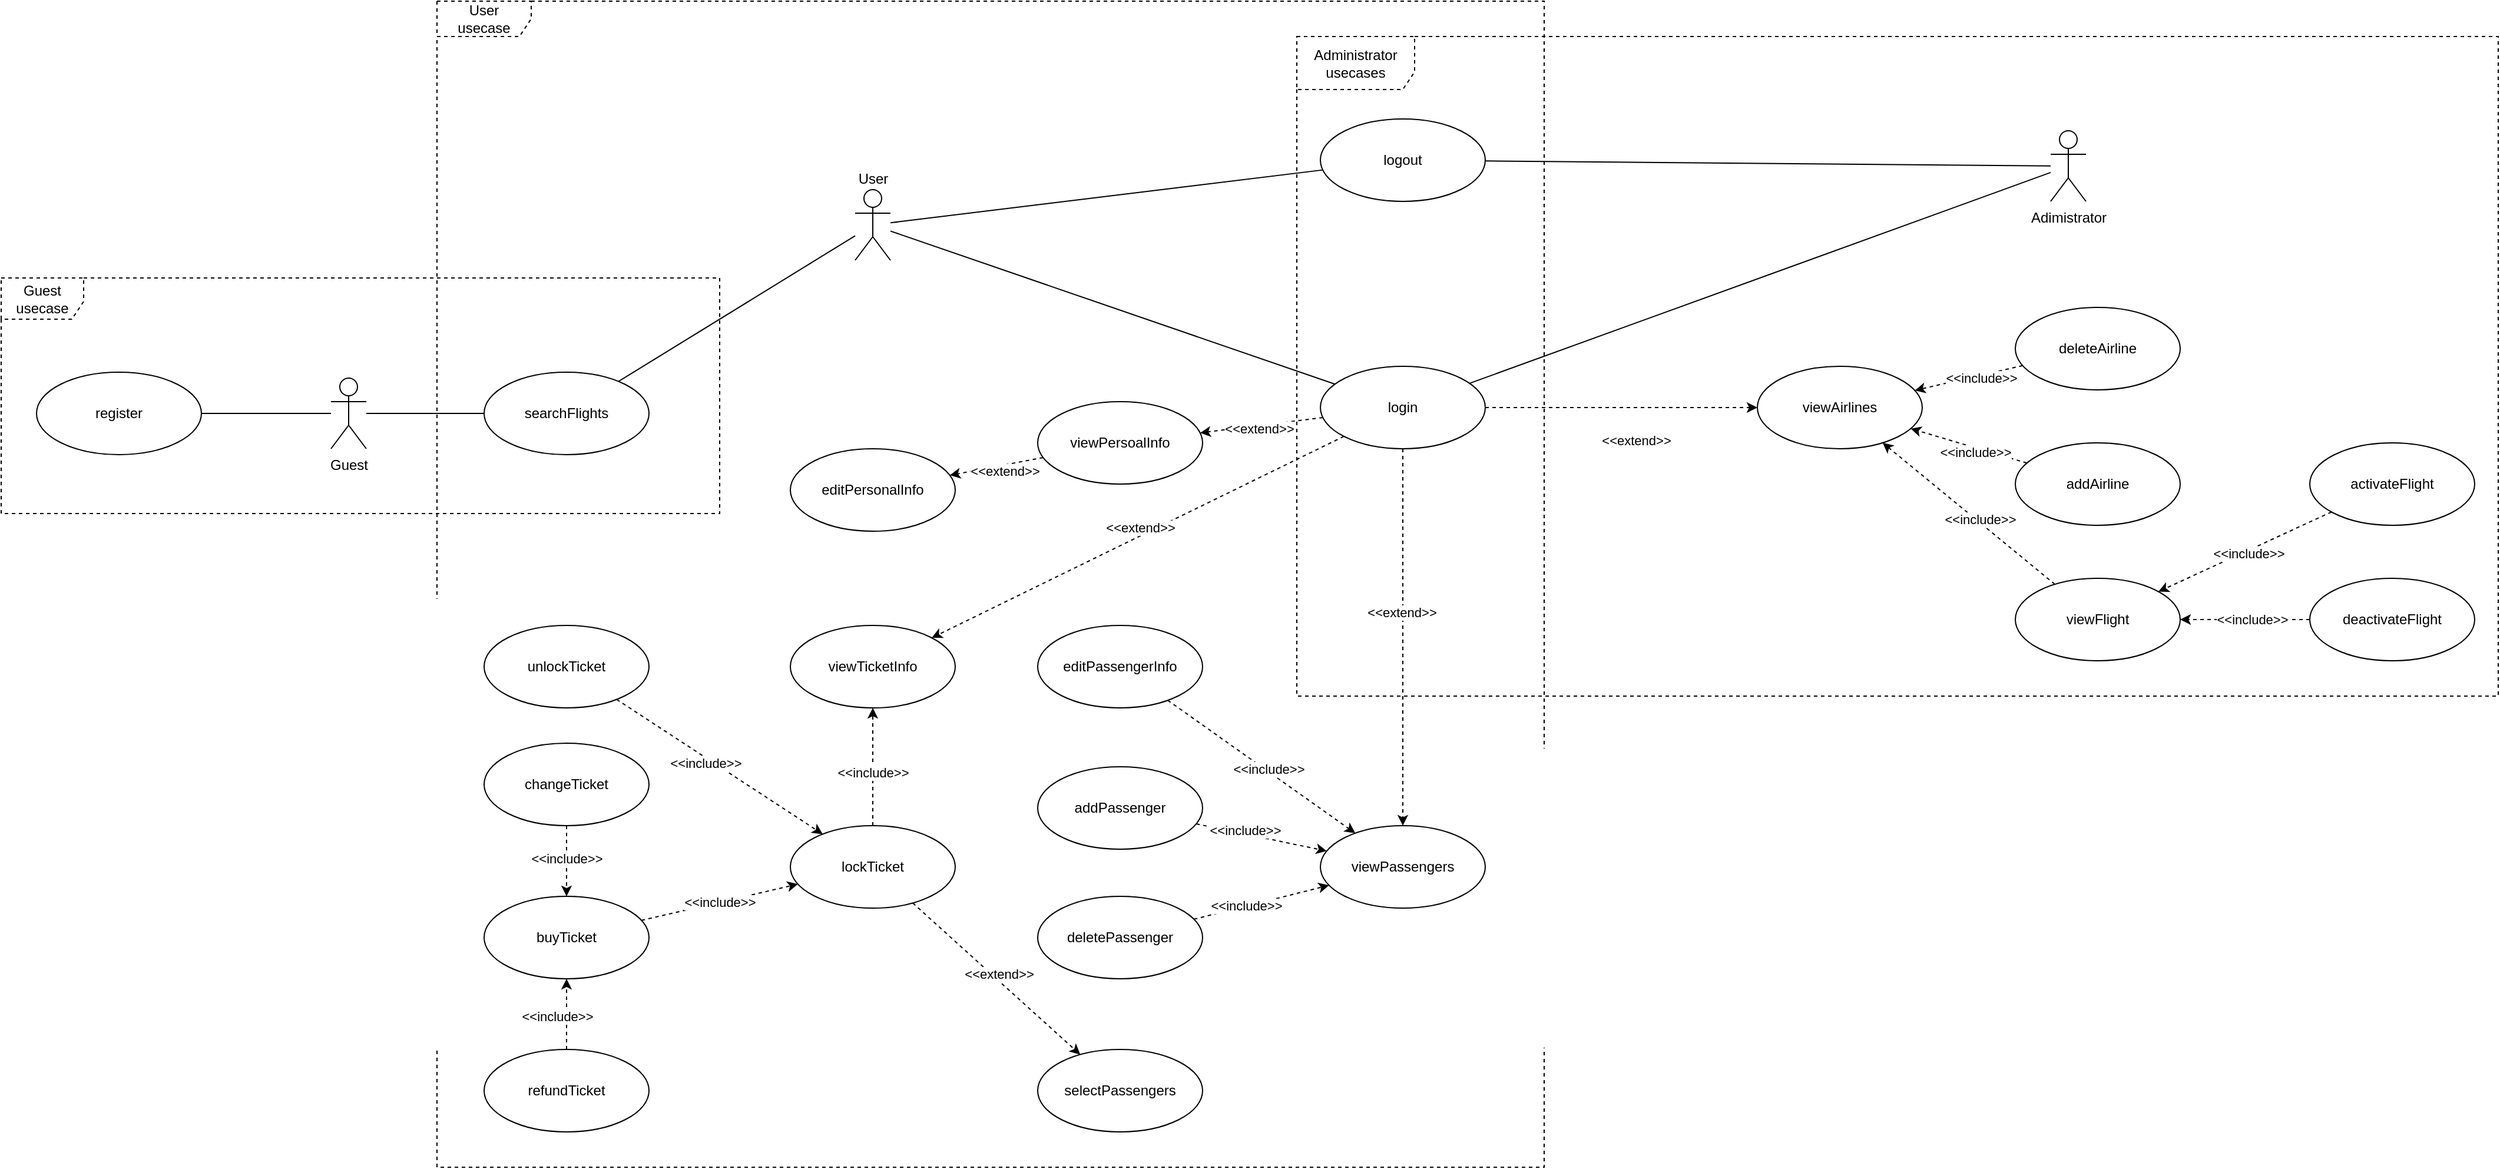 <mxfile version="25.0.1">
  <diagram name="第 1 页" id="U6ugsORYYTK_g8bAxTWX">
    <mxGraphModel dx="2901" dy="1098" grid="1" gridSize="10" guides="1" tooltips="1" connect="1" arrows="1" fold="1" page="1" pageScale="1" pageWidth="827" pageHeight="1169" math="0" shadow="0">
      <root>
        <mxCell id="0" />
        <mxCell id="1" parent="0" />
        <mxCell id="lJgAejIqsIgZXE1I_HSA-28" style="rounded=0;orthogonalLoop=1;jettySize=auto;html=1;endArrow=none;endFill=0;" parent="1" source="lJgAejIqsIgZXE1I_HSA-1" target="lJgAejIqsIgZXE1I_HSA-2" edge="1">
          <mxGeometry relative="1" as="geometry" />
        </mxCell>
        <mxCell id="lJgAejIqsIgZXE1I_HSA-29" style="rounded=0;orthogonalLoop=1;jettySize=auto;html=1;endArrow=none;endFill=0;" parent="1" source="lJgAejIqsIgZXE1I_HSA-1" target="lJgAejIqsIgZXE1I_HSA-3" edge="1">
          <mxGeometry relative="1" as="geometry" />
        </mxCell>
        <mxCell id="lJgAejIqsIgZXE1I_HSA-1" value="Guest" style="shape=umlActor;verticalLabelPosition=bottom;verticalAlign=top;html=1;" parent="1" vertex="1">
          <mxGeometry x="30" y="850" width="30" height="60" as="geometry" />
        </mxCell>
        <mxCell id="lJgAejIqsIgZXE1I_HSA-2" value="searchFlights" style="ellipse;whiteSpace=wrap;html=1;" parent="1" vertex="1">
          <mxGeometry x="160" y="845" width="140" height="70" as="geometry" />
        </mxCell>
        <mxCell id="lJgAejIqsIgZXE1I_HSA-3" value="register" style="ellipse;whiteSpace=wrap;html=1;" parent="1" vertex="1">
          <mxGeometry x="-220" y="845" width="140" height="70" as="geometry" />
        </mxCell>
        <mxCell id="lJgAejIqsIgZXE1I_HSA-4" value="lo&lt;span style=&quot;background-color: initial;&quot;&gt;gin&lt;/span&gt;" style="ellipse;whiteSpace=wrap;html=1;" parent="1" vertex="1">
          <mxGeometry x="870" y="840" width="140" height="70" as="geometry" />
        </mxCell>
        <mxCell id="lJgAejIqsIgZXE1I_HSA-5" value="logout" style="ellipse;whiteSpace=wrap;html=1;" parent="1" vertex="1">
          <mxGeometry x="870" y="630" width="140" height="70" as="geometry" />
        </mxCell>
        <mxCell id="lJgAejIqsIgZXE1I_HSA-31" style="edgeStyle=none;rounded=0;orthogonalLoop=1;jettySize=auto;html=1;endArrow=none;endFill=0;" parent="1" source="lJgAejIqsIgZXE1I_HSA-6" target="lJgAejIqsIgZXE1I_HSA-5" edge="1">
          <mxGeometry relative="1" as="geometry" />
        </mxCell>
        <mxCell id="lJgAejIqsIgZXE1I_HSA-86" style="edgeStyle=none;rounded=0;orthogonalLoop=1;jettySize=auto;html=1;endArrow=none;endFill=0;" parent="1" source="lJgAejIqsIgZXE1I_HSA-6" target="lJgAejIqsIgZXE1I_HSA-4" edge="1">
          <mxGeometry relative="1" as="geometry" />
        </mxCell>
        <mxCell id="lJgAejIqsIgZXE1I_HSA-6" value="User" style="shape=umlActor;verticalLabelPosition=top;verticalAlign=bottom;html=1;labelPosition=center;align=center;" parent="1" vertex="1">
          <mxGeometry x="475" y="690" width="30" height="60" as="geometry" />
        </mxCell>
        <mxCell id="lJgAejIqsIgZXE1I_HSA-33" style="edgeStyle=none;rounded=0;orthogonalLoop=1;jettySize=auto;html=1;endArrow=none;endFill=0;" parent="1" source="lJgAejIqsIgZXE1I_HSA-7" target="lJgAejIqsIgZXE1I_HSA-5" edge="1">
          <mxGeometry relative="1" as="geometry" />
        </mxCell>
        <mxCell id="lJgAejIqsIgZXE1I_HSA-7" value="Adimistrator" style="shape=umlActor;verticalLabelPosition=bottom;verticalAlign=top;html=1;" parent="1" vertex="1">
          <mxGeometry x="1490" y="640" width="30" height="60" as="geometry" />
        </mxCell>
        <mxCell id="lJgAejIqsIgZXE1I_HSA-41" style="edgeStyle=none;rounded=0;orthogonalLoop=1;jettySize=auto;html=1;dashed=1;" parent="1" source="lJgAejIqsIgZXE1I_HSA-8" target="lJgAejIqsIgZXE1I_HSA-9" edge="1">
          <mxGeometry relative="1" as="geometry" />
        </mxCell>
        <mxCell id="lJgAejIqsIgZXE1I_HSA-42" value="&amp;lt;&amp;lt;extend&amp;gt;&amp;gt;" style="edgeLabel;html=1;align=center;verticalAlign=middle;resizable=0;points=[];" parent="lJgAejIqsIgZXE1I_HSA-41" vertex="1" connectable="0">
          <mxGeometry x="0.237" y="-1" relative="1" as="geometry">
            <mxPoint x="16" y="3" as="offset" />
          </mxGeometry>
        </mxCell>
        <mxCell id="lJgAejIqsIgZXE1I_HSA-8" value="viewPersoalInfo" style="ellipse;whiteSpace=wrap;html=1;" parent="1" vertex="1">
          <mxGeometry x="630" y="870" width="140" height="70" as="geometry" />
        </mxCell>
        <mxCell id="lJgAejIqsIgZXE1I_HSA-9" value="editPersonalInfo" style="ellipse;whiteSpace=wrap;html=1;" parent="1" vertex="1">
          <mxGeometry x="420" y="910" width="140" height="70" as="geometry" />
        </mxCell>
        <mxCell id="lJgAejIqsIgZXE1I_HSA-43" style="edgeStyle=none;rounded=0;orthogonalLoop=1;jettySize=auto;html=1;dashed=1;" parent="1" source="lJgAejIqsIgZXE1I_HSA-11" target="lJgAejIqsIgZXE1I_HSA-10" edge="1">
          <mxGeometry relative="1" as="geometry" />
        </mxCell>
        <mxCell id="lJgAejIqsIgZXE1I_HSA-44" value="&amp;lt;&amp;lt;include&amp;gt;&amp;gt;" style="edgeLabel;html=1;align=center;verticalAlign=middle;resizable=0;points=[];" parent="lJgAejIqsIgZXE1I_HSA-43" vertex="1" connectable="0">
          <mxGeometry x="-0.093" y="1" relative="1" as="geometry">
            <mxPoint x="-9" y="-4" as="offset" />
          </mxGeometry>
        </mxCell>
        <mxCell id="lJgAejIqsIgZXE1I_HSA-88" style="edgeStyle=none;rounded=0;orthogonalLoop=1;jettySize=auto;html=1;dashed=1;" parent="1" source="lJgAejIqsIgZXE1I_HSA-4" target="lJgAejIqsIgZXE1I_HSA-10" edge="1">
          <mxGeometry relative="1" as="geometry" />
        </mxCell>
        <mxCell id="_xDevxnq1twIwgE-lpk3-6" value="&amp;lt;&amp;lt;extend&amp;gt;&amp;gt;" style="edgeLabel;html=1;align=center;verticalAlign=middle;resizable=0;points=[];" vertex="1" connectable="0" parent="lJgAejIqsIgZXE1I_HSA-88">
          <mxGeometry x="-0.134" y="-1" relative="1" as="geometry">
            <mxPoint as="offset" />
          </mxGeometry>
        </mxCell>
        <mxCell id="lJgAejIqsIgZXE1I_HSA-10" value="viewPassengers" style="ellipse;whiteSpace=wrap;html=1;" parent="1" vertex="1">
          <mxGeometry x="870" y="1230" width="140" height="70" as="geometry" />
        </mxCell>
        <mxCell id="lJgAejIqsIgZXE1I_HSA-11" value="addPassenger" style="ellipse;whiteSpace=wrap;html=1;" parent="1" vertex="1">
          <mxGeometry x="630" y="1180" width="140" height="70" as="geometry" />
        </mxCell>
        <mxCell id="lJgAejIqsIgZXE1I_HSA-12" value="editPassengerInfo" style="ellipse;whiteSpace=wrap;html=1;" parent="1" vertex="1">
          <mxGeometry x="630" y="1060" width="140" height="70" as="geometry" />
        </mxCell>
        <mxCell id="lJgAejIqsIgZXE1I_HSA-79" style="edgeStyle=none;rounded=0;orthogonalLoop=1;jettySize=auto;html=1;dashed=1;" parent="1" source="lJgAejIqsIgZXE1I_HSA-14" target="lJgAejIqsIgZXE1I_HSA-19" edge="1">
          <mxGeometry relative="1" as="geometry" />
        </mxCell>
        <mxCell id="lJgAejIqsIgZXE1I_HSA-80" value="&amp;lt;&amp;lt;include&amp;gt;&amp;gt;" style="edgeLabel;html=1;align=center;verticalAlign=middle;resizable=0;points=[];" parent="lJgAejIqsIgZXE1I_HSA-79" vertex="1" connectable="0">
          <mxGeometry x="-0.1" relative="1" as="geometry">
            <mxPoint as="offset" />
          </mxGeometry>
        </mxCell>
        <mxCell id="lJgAejIqsIgZXE1I_HSA-14" value="lockTicket" style="ellipse;whiteSpace=wrap;html=1;" parent="1" vertex="1">
          <mxGeometry x="420" y="1230" width="140" height="70" as="geometry" />
        </mxCell>
        <mxCell id="lJgAejIqsIgZXE1I_HSA-15" value="selectPassengers" style="ellipse;whiteSpace=wrap;html=1;" parent="1" vertex="1">
          <mxGeometry x="630" y="1420" width="140" height="70" as="geometry" />
        </mxCell>
        <mxCell id="lJgAejIqsIgZXE1I_HSA-50" style="edgeStyle=none;rounded=0;orthogonalLoop=1;jettySize=auto;html=1;dashed=1;" parent="1" source="lJgAejIqsIgZXE1I_HSA-16" target="lJgAejIqsIgZXE1I_HSA-14" edge="1">
          <mxGeometry relative="1" as="geometry" />
        </mxCell>
        <mxCell id="lJgAejIqsIgZXE1I_HSA-51" value="&amp;lt;&amp;lt;include&amp;gt;&amp;gt;" style="edgeLabel;html=1;align=center;verticalAlign=middle;resizable=0;points=[];" parent="lJgAejIqsIgZXE1I_HSA-50" vertex="1" connectable="0">
          <mxGeometry relative="1" as="geometry">
            <mxPoint as="offset" />
          </mxGeometry>
        </mxCell>
        <mxCell id="lJgAejIqsIgZXE1I_HSA-16" value="buyTicket" style="ellipse;whiteSpace=wrap;html=1;" parent="1" vertex="1">
          <mxGeometry x="160" y="1290" width="140" height="70" as="geometry" />
        </mxCell>
        <mxCell id="5coNUoSPgsGGbQBVyEhI-16" style="edgeStyle=none;rounded=0;orthogonalLoop=1;jettySize=auto;html=1;dashed=1;" parent="1" source="lJgAejIqsIgZXE1I_HSA-17" target="lJgAejIqsIgZXE1I_HSA-16" edge="1">
          <mxGeometry relative="1" as="geometry" />
        </mxCell>
        <mxCell id="5coNUoSPgsGGbQBVyEhI-18" value="&amp;lt;&amp;lt;include&amp;gt;&amp;gt;" style="edgeLabel;html=1;align=center;verticalAlign=middle;resizable=0;points=[];" parent="5coNUoSPgsGGbQBVyEhI-16" vertex="1" connectable="0">
          <mxGeometry x="-0.014" y="-2" relative="1" as="geometry">
            <mxPoint x="-10" y="1" as="offset" />
          </mxGeometry>
        </mxCell>
        <mxCell id="lJgAejIqsIgZXE1I_HSA-17" value="refundTicket" style="ellipse;whiteSpace=wrap;html=1;" parent="1" vertex="1">
          <mxGeometry x="160" y="1420" width="140" height="70" as="geometry" />
        </mxCell>
        <mxCell id="lJgAejIqsIgZXE1I_HSA-18" value="changeTicket" style="ellipse;whiteSpace=wrap;html=1;" parent="1" vertex="1">
          <mxGeometry x="160" y="1160" width="140" height="70" as="geometry" />
        </mxCell>
        <mxCell id="lJgAejIqsIgZXE1I_HSA-81" style="edgeStyle=none;rounded=0;orthogonalLoop=1;jettySize=auto;html=1;dashed=1;" parent="1" source="lJgAejIqsIgZXE1I_HSA-4" target="lJgAejIqsIgZXE1I_HSA-19" edge="1">
          <mxGeometry relative="1" as="geometry" />
        </mxCell>
        <mxCell id="lJgAejIqsIgZXE1I_HSA-82" value="&amp;lt;&amp;lt;extend&amp;gt;&amp;gt;" style="edgeLabel;html=1;align=center;verticalAlign=middle;resizable=0;points=[];" parent="lJgAejIqsIgZXE1I_HSA-81" vertex="1" connectable="0">
          <mxGeometry x="-0.333" y="1" relative="1" as="geometry">
            <mxPoint x="-57" y="19" as="offset" />
          </mxGeometry>
        </mxCell>
        <mxCell id="lJgAejIqsIgZXE1I_HSA-19" value="viewTicketInfo" style="ellipse;whiteSpace=wrap;html=1;" parent="1" vertex="1">
          <mxGeometry x="420" y="1060" width="140" height="70" as="geometry" />
        </mxCell>
        <mxCell id="lJgAejIqsIgZXE1I_HSA-21" value="addAirline" style="ellipse;whiteSpace=wrap;html=1;" parent="1" vertex="1">
          <mxGeometry x="1460" y="905" width="140" height="70" as="geometry" />
        </mxCell>
        <mxCell id="lJgAejIqsIgZXE1I_HSA-66" style="edgeStyle=none;rounded=0;orthogonalLoop=1;jettySize=auto;html=1;dashed=1;" parent="1" source="lJgAejIqsIgZXE1I_HSA-64" target="lJgAejIqsIgZXE1I_HSA-22" edge="1">
          <mxGeometry relative="1" as="geometry" />
        </mxCell>
        <mxCell id="lJgAejIqsIgZXE1I_HSA-70" value="&amp;lt;&amp;lt;include&amp;gt;&amp;gt;" style="edgeLabel;html=1;align=center;verticalAlign=middle;resizable=0;points=[];" parent="lJgAejIqsIgZXE1I_HSA-66" vertex="1" connectable="0">
          <mxGeometry x="-0.154" y="-2" relative="1" as="geometry">
            <mxPoint x="-3" y="-3" as="offset" />
          </mxGeometry>
        </mxCell>
        <mxCell id="lJgAejIqsIgZXE1I_HSA-97" style="edgeStyle=none;rounded=0;orthogonalLoop=1;jettySize=auto;html=1;dashed=1;" parent="1" source="lJgAejIqsIgZXE1I_HSA-4" target="lJgAejIqsIgZXE1I_HSA-22" edge="1">
          <mxGeometry relative="1" as="geometry" />
        </mxCell>
        <mxCell id="lJgAejIqsIgZXE1I_HSA-104" value="&amp;lt;&amp;lt;extend&amp;gt;&amp;gt;" style="edgeLabel;html=1;align=center;verticalAlign=middle;resizable=0;points=[];" parent="lJgAejIqsIgZXE1I_HSA-97" vertex="1" connectable="0">
          <mxGeometry x="-0.154" relative="1" as="geometry">
            <mxPoint x="30" y="28" as="offset" />
          </mxGeometry>
        </mxCell>
        <mxCell id="lJgAejIqsIgZXE1I_HSA-22" value="viewAirlines" style="ellipse;whiteSpace=wrap;html=1;" parent="1" vertex="1">
          <mxGeometry x="1241" y="840" width="140" height="70" as="geometry" />
        </mxCell>
        <mxCell id="lJgAejIqsIgZXE1I_HSA-23" value="activateFlight" style="ellipse;whiteSpace=wrap;html=1;" parent="1" vertex="1">
          <mxGeometry x="1710" y="905" width="140" height="70" as="geometry" />
        </mxCell>
        <mxCell id="lJgAejIqsIgZXE1I_HSA-24" value="deactivateFlight" style="ellipse;whiteSpace=wrap;html=1;" parent="1" vertex="1">
          <mxGeometry x="1710" y="1020" width="140" height="70" as="geometry" />
        </mxCell>
        <mxCell id="lJgAejIqsIgZXE1I_HSA-25" value="deleteAirline" style="ellipse;whiteSpace=wrap;html=1;" parent="1" vertex="1">
          <mxGeometry x="1460" y="790" width="140" height="70" as="geometry" />
        </mxCell>
        <mxCell id="lJgAejIqsIgZXE1I_HSA-35" style="edgeStyle=none;rounded=0;orthogonalLoop=1;jettySize=auto;html=1;endArrow=none;endFill=0;" parent="1" source="lJgAejIqsIgZXE1I_HSA-6" target="lJgAejIqsIgZXE1I_HSA-2" edge="1">
          <mxGeometry relative="1" as="geometry" />
        </mxCell>
        <mxCell id="lJgAejIqsIgZXE1I_HSA-45" style="edgeStyle=none;rounded=0;orthogonalLoop=1;jettySize=auto;html=1;dashed=1;" parent="1" source="lJgAejIqsIgZXE1I_HSA-12" target="lJgAejIqsIgZXE1I_HSA-10" edge="1">
          <mxGeometry relative="1" as="geometry" />
        </mxCell>
        <mxCell id="lJgAejIqsIgZXE1I_HSA-46" value="&amp;lt;&amp;lt;include&amp;gt;&amp;gt;" style="edgeLabel;html=1;align=center;verticalAlign=middle;resizable=0;points=[];" parent="lJgAejIqsIgZXE1I_HSA-45" vertex="1" connectable="0">
          <mxGeometry x="0.068" y="-2" relative="1" as="geometry">
            <mxPoint x="2" y="-4" as="offset" />
          </mxGeometry>
        </mxCell>
        <mxCell id="lJgAejIqsIgZXE1I_HSA-48" style="edgeStyle=none;rounded=0;orthogonalLoop=1;jettySize=auto;html=1;dashed=1;" parent="1" source="lJgAejIqsIgZXE1I_HSA-14" target="lJgAejIqsIgZXE1I_HSA-15" edge="1">
          <mxGeometry relative="1" as="geometry" />
        </mxCell>
        <mxCell id="lJgAejIqsIgZXE1I_HSA-49" value="&amp;lt;&amp;lt;extend&amp;gt;&amp;gt;" style="edgeLabel;html=1;align=center;verticalAlign=middle;resizable=0;points=[];" parent="lJgAejIqsIgZXE1I_HSA-48" vertex="1" connectable="0">
          <mxGeometry x="-0.098" y="3" relative="1" as="geometry">
            <mxPoint x="7" y="4" as="offset" />
          </mxGeometry>
        </mxCell>
        <mxCell id="lJgAejIqsIgZXE1I_HSA-57" style="edgeStyle=none;rounded=0;orthogonalLoop=1;jettySize=auto;html=1;dashed=1;" parent="1" source="lJgAejIqsIgZXE1I_HSA-21" target="lJgAejIqsIgZXE1I_HSA-22" edge="1">
          <mxGeometry relative="1" as="geometry" />
        </mxCell>
        <mxCell id="lJgAejIqsIgZXE1I_HSA-69" value="&amp;lt;&amp;lt;include&amp;gt;&amp;gt;" style="edgeLabel;html=1;align=center;verticalAlign=middle;resizable=0;points=[];" parent="lJgAejIqsIgZXE1I_HSA-57" vertex="1" connectable="0">
          <mxGeometry x="-0.071" y="3" relative="1" as="geometry">
            <mxPoint x="3" y="1" as="offset" />
          </mxGeometry>
        </mxCell>
        <mxCell id="lJgAejIqsIgZXE1I_HSA-64" value="viewFlight" style="ellipse;whiteSpace=wrap;html=1;" parent="1" vertex="1">
          <mxGeometry x="1460" y="1020" width="140" height="70" as="geometry" />
        </mxCell>
        <mxCell id="lJgAejIqsIgZXE1I_HSA-75" style="edgeStyle=none;rounded=0;orthogonalLoop=1;jettySize=auto;html=1;dashed=1;" parent="1" source="lJgAejIqsIgZXE1I_HSA-23" target="lJgAejIqsIgZXE1I_HSA-64" edge="1">
          <mxGeometry relative="1" as="geometry" />
        </mxCell>
        <mxCell id="lJgAejIqsIgZXE1I_HSA-77" value="&amp;lt;&amp;lt;include&amp;gt;&amp;gt;" style="edgeLabel;html=1;align=center;verticalAlign=middle;resizable=0;points=[];" parent="lJgAejIqsIgZXE1I_HSA-75" vertex="1" connectable="0">
          <mxGeometry x="0.043" y="1" relative="1" as="geometry">
            <mxPoint x="6" y="-1" as="offset" />
          </mxGeometry>
        </mxCell>
        <mxCell id="lJgAejIqsIgZXE1I_HSA-87" style="edgeStyle=none;rounded=0;orthogonalLoop=1;jettySize=auto;html=1;dashed=1;" parent="1" source="lJgAejIqsIgZXE1I_HSA-4" target="lJgAejIqsIgZXE1I_HSA-8" edge="1">
          <mxGeometry relative="1" as="geometry" />
        </mxCell>
        <mxCell id="_xDevxnq1twIwgE-lpk3-5" value="&amp;lt;&amp;lt;extend&amp;gt;&amp;gt;" style="edgeLabel;html=1;align=center;verticalAlign=middle;resizable=0;points=[];" vertex="1" connectable="0" parent="lJgAejIqsIgZXE1I_HSA-87">
          <mxGeometry x="0.024" y="3" relative="1" as="geometry">
            <mxPoint x="-1" as="offset" />
          </mxGeometry>
        </mxCell>
        <mxCell id="lJgAejIqsIgZXE1I_HSA-96" style="edgeStyle=none;rounded=0;orthogonalLoop=1;jettySize=auto;html=1;endArrow=none;endFill=0;" parent="1" source="lJgAejIqsIgZXE1I_HSA-7" target="lJgAejIqsIgZXE1I_HSA-4" edge="1">
          <mxGeometry relative="1" as="geometry" />
        </mxCell>
        <mxCell id="5coNUoSPgsGGbQBVyEhI-11" style="edgeStyle=none;rounded=0;orthogonalLoop=1;jettySize=auto;html=1;dashed=1;" parent="1" source="lJgAejIqsIgZXE1I_HSA-24" target="lJgAejIqsIgZXE1I_HSA-64" edge="1">
          <mxGeometry relative="1" as="geometry" />
        </mxCell>
        <mxCell id="5coNUoSPgsGGbQBVyEhI-12" value="&amp;lt;&amp;lt;include&amp;gt;&amp;gt;" style="edgeLabel;html=1;align=center;verticalAlign=middle;resizable=0;points=[];" parent="5coNUoSPgsGGbQBVyEhI-11" vertex="1" connectable="0">
          <mxGeometry x="0.136" y="1" relative="1" as="geometry">
            <mxPoint x="13" y="-1" as="offset" />
          </mxGeometry>
        </mxCell>
        <mxCell id="5coNUoSPgsGGbQBVyEhI-15" style="edgeStyle=none;rounded=0;orthogonalLoop=1;jettySize=auto;html=1;dashed=1;" parent="1" source="lJgAejIqsIgZXE1I_HSA-18" target="lJgAejIqsIgZXE1I_HSA-16" edge="1">
          <mxGeometry relative="1" as="geometry" />
        </mxCell>
        <mxCell id="5coNUoSPgsGGbQBVyEhI-17" value="&amp;lt;&amp;lt;include&amp;gt;&amp;gt;" style="edgeLabel;html=1;align=center;verticalAlign=middle;resizable=0;points=[];" parent="5coNUoSPgsGGbQBVyEhI-15" vertex="1" connectable="0">
          <mxGeometry x="-0.069" relative="1" as="geometry">
            <mxPoint as="offset" />
          </mxGeometry>
        </mxCell>
        <mxCell id="5coNUoSPgsGGbQBVyEhI-21" value="deletePassenger" style="ellipse;whiteSpace=wrap;html=1;" parent="1" vertex="1">
          <mxGeometry x="630" y="1290" width="140" height="70" as="geometry" />
        </mxCell>
        <mxCell id="5coNUoSPgsGGbQBVyEhI-22" style="edgeStyle=none;rounded=0;orthogonalLoop=1;jettySize=auto;html=1;dashed=1;" parent="1" source="5coNUoSPgsGGbQBVyEhI-21" target="lJgAejIqsIgZXE1I_HSA-10" edge="1">
          <mxGeometry relative="1" as="geometry" />
        </mxCell>
        <mxCell id="5coNUoSPgsGGbQBVyEhI-23" value="&amp;lt;&amp;lt;include&amp;gt;&amp;gt;" style="edgeLabel;html=1;align=center;verticalAlign=middle;resizable=0;points=[];" parent="5coNUoSPgsGGbQBVyEhI-22" vertex="1" connectable="0">
          <mxGeometry x="0.587" y="-3" relative="1" as="geometry">
            <mxPoint x="-48" y="8" as="offset" />
          </mxGeometry>
        </mxCell>
        <mxCell id="5coNUoSPgsGGbQBVyEhI-29" style="edgeStyle=none;rounded=0;orthogonalLoop=1;jettySize=auto;html=1;dashed=1;" parent="1" source="5coNUoSPgsGGbQBVyEhI-26" target="lJgAejIqsIgZXE1I_HSA-14" edge="1">
          <mxGeometry relative="1" as="geometry" />
        </mxCell>
        <mxCell id="5coNUoSPgsGGbQBVyEhI-30" value="&amp;lt;&amp;lt;include&amp;gt;&amp;gt;" style="edgeLabel;html=1;align=center;verticalAlign=middle;resizable=0;points=[];" parent="5coNUoSPgsGGbQBVyEhI-29" vertex="1" connectable="0">
          <mxGeometry x="-0.329" y="1" relative="1" as="geometry">
            <mxPoint x="16" y="16" as="offset" />
          </mxGeometry>
        </mxCell>
        <mxCell id="5coNUoSPgsGGbQBVyEhI-26" value="unlockTicket" style="ellipse;whiteSpace=wrap;html=1;" parent="1" vertex="1">
          <mxGeometry x="160" y="1060" width="140" height="70" as="geometry" />
        </mxCell>
        <mxCell id="RCeYuWeEa1AcadxfpzZ3-4" style="edgeStyle=none;rounded=0;orthogonalLoop=1;jettySize=auto;html=1;dashed=1;" parent="1" source="lJgAejIqsIgZXE1I_HSA-25" target="lJgAejIqsIgZXE1I_HSA-22" edge="1">
          <mxGeometry relative="1" as="geometry" />
        </mxCell>
        <mxCell id="RCeYuWeEa1AcadxfpzZ3-5" value="&amp;lt;&amp;lt;include&amp;gt;&amp;gt;" style="edgeLabel;html=1;align=center;verticalAlign=middle;resizable=0;points=[];" parent="RCeYuWeEa1AcadxfpzZ3-4" vertex="1" connectable="0">
          <mxGeometry x="0.11" y="2" relative="1" as="geometry">
            <mxPoint x="15" y="-3" as="offset" />
          </mxGeometry>
        </mxCell>
        <mxCell id="_xDevxnq1twIwgE-lpk3-4" value="Administrator&lt;br&gt;usecases" style="shape=umlFrame;whiteSpace=wrap;html=1;pointerEvents=0;width=100;height=45;dashed=1;" vertex="1" parent="1">
          <mxGeometry x="850" y="560" width="1020" height="560" as="geometry" />
        </mxCell>
        <mxCell id="_xDevxnq1twIwgE-lpk3-9" value="User&lt;br&gt;usecase" style="shape=umlFrame;whiteSpace=wrap;html=1;pointerEvents=0;dashed=1;width=80;height=30;" vertex="1" parent="1">
          <mxGeometry x="120" y="530" width="940" height="990" as="geometry" />
        </mxCell>
        <mxCell id="_xDevxnq1twIwgE-lpk3-10" value="Guest&lt;br&gt;usecase" style="shape=umlFrame;whiteSpace=wrap;html=1;pointerEvents=0;width=70;height=35;dashed=1;" vertex="1" parent="1">
          <mxGeometry x="-250" y="765" width="610" height="200" as="geometry" />
        </mxCell>
      </root>
    </mxGraphModel>
  </diagram>
</mxfile>
